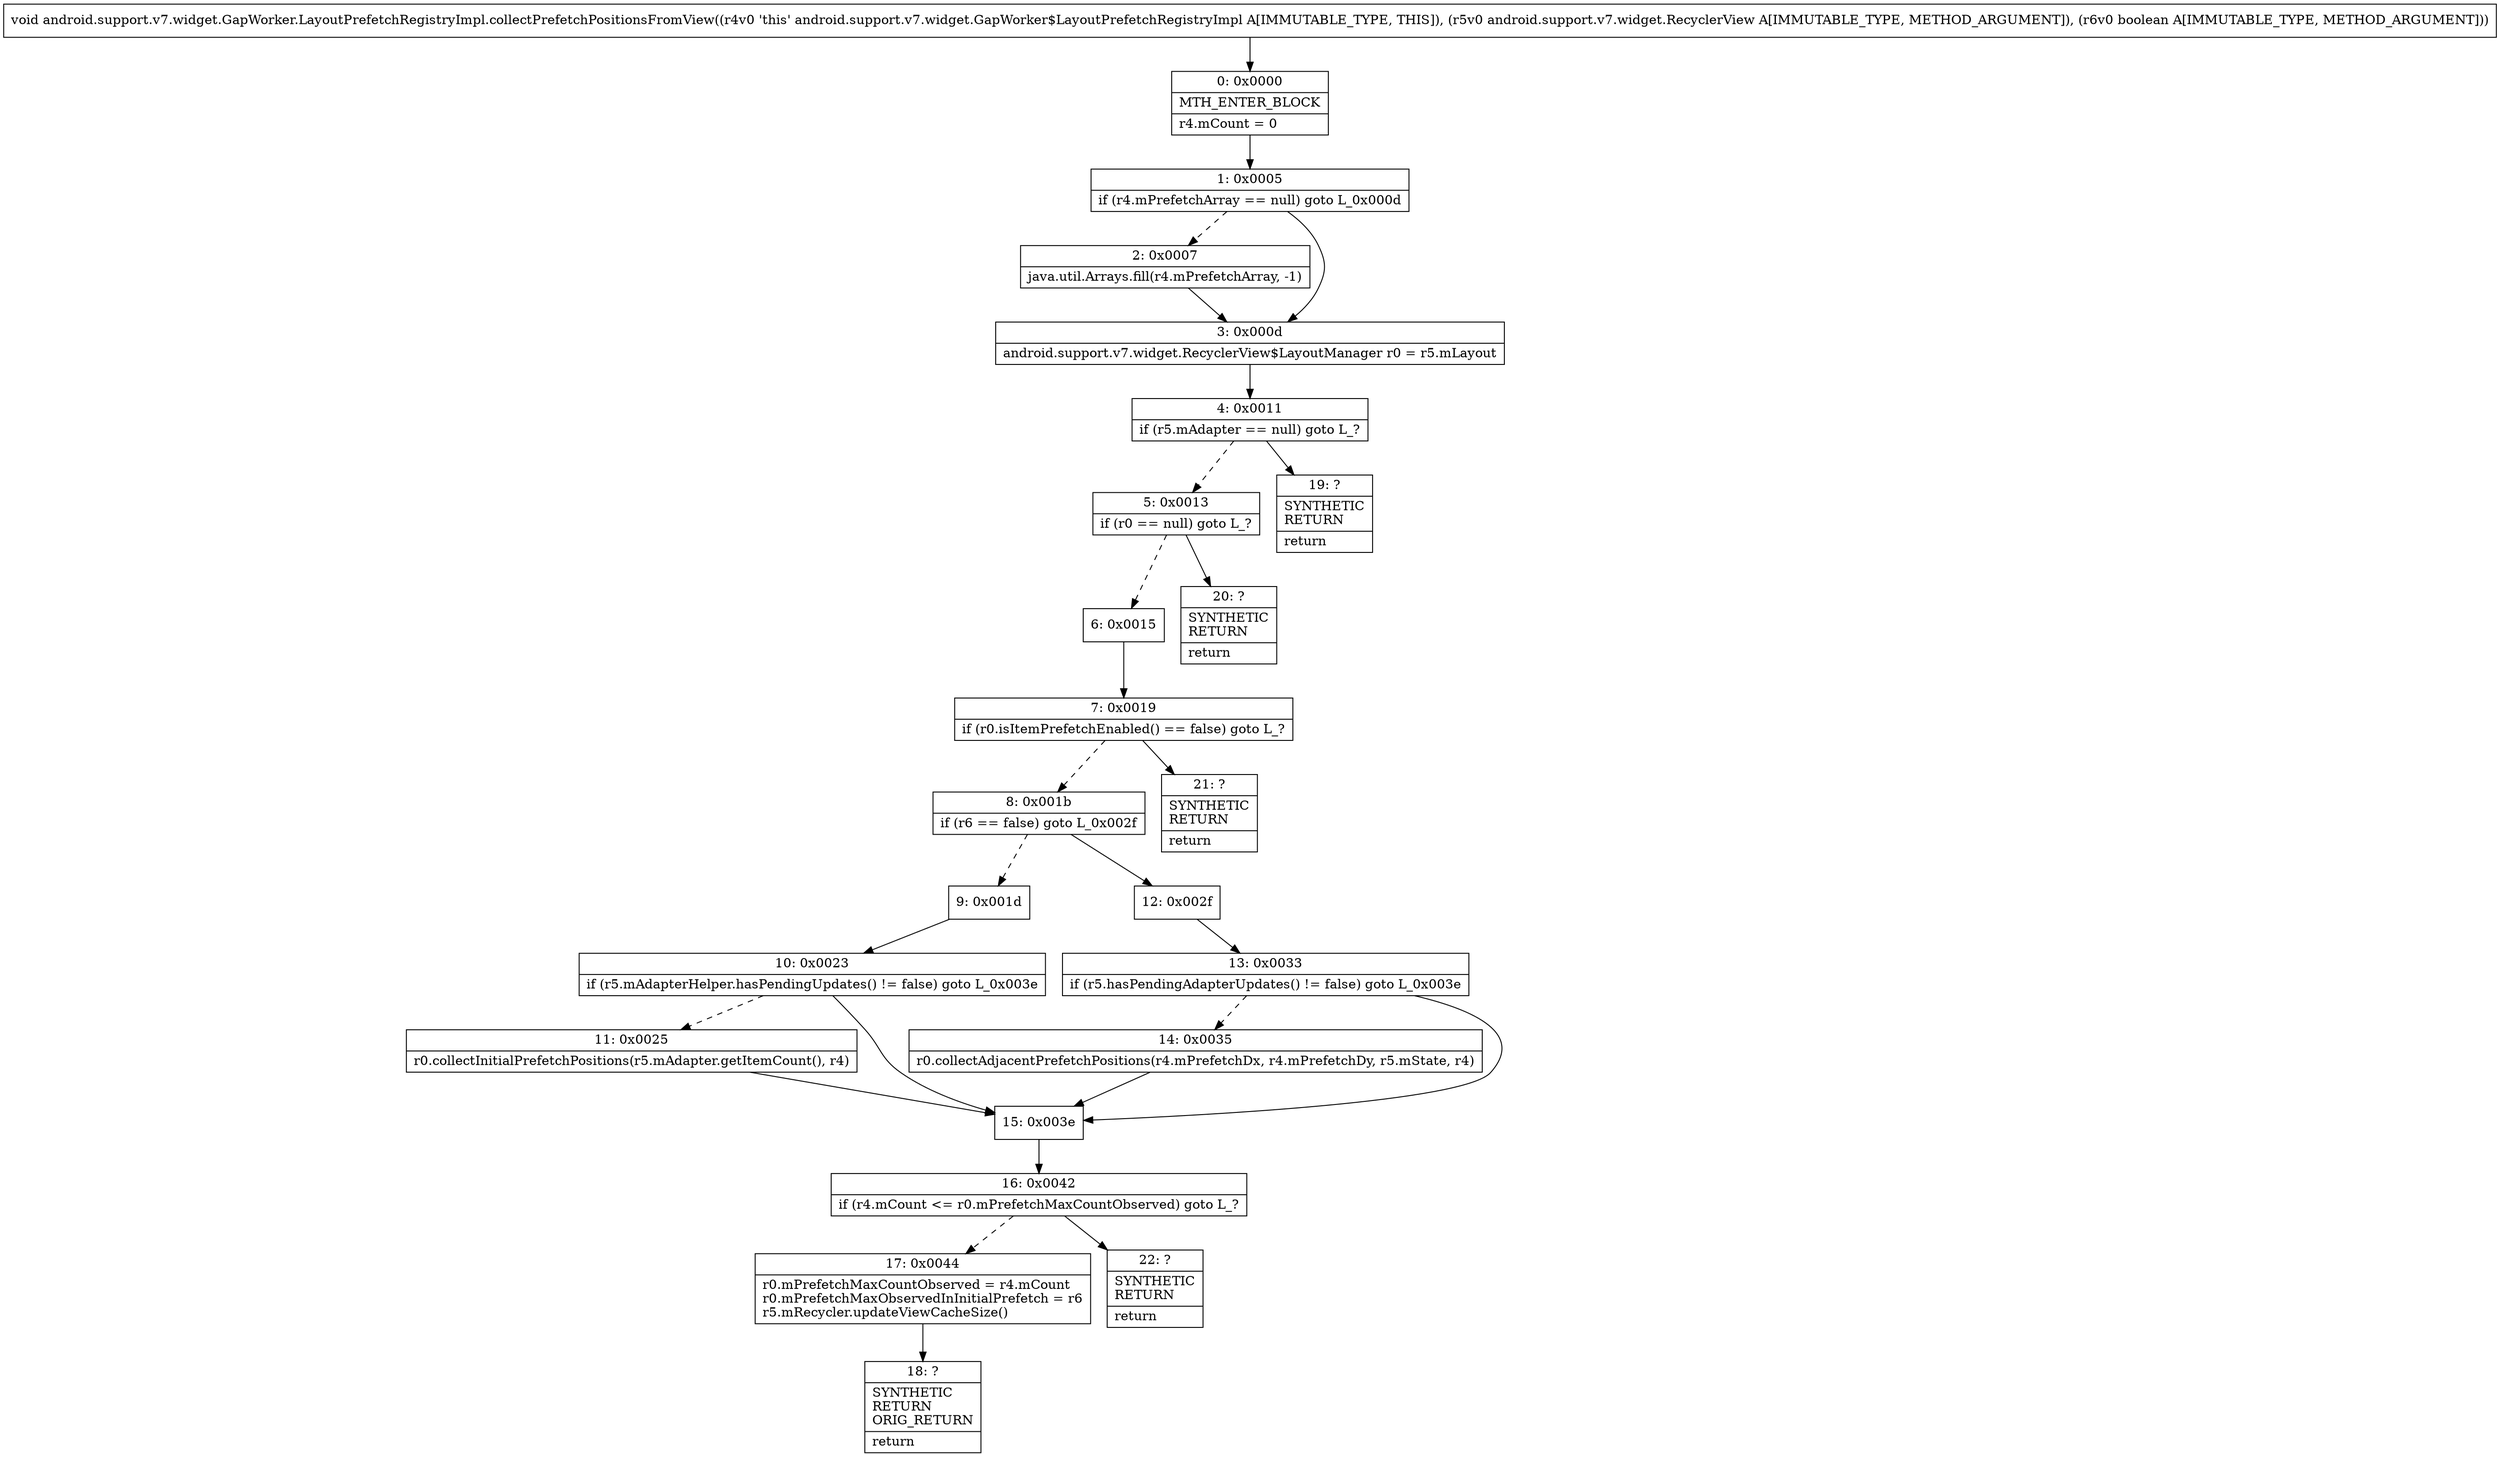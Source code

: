 digraph "CFG forandroid.support.v7.widget.GapWorker.LayoutPrefetchRegistryImpl.collectPrefetchPositionsFromView(Landroid\/support\/v7\/widget\/RecyclerView;Z)V" {
Node_0 [shape=record,label="{0\:\ 0x0000|MTH_ENTER_BLOCK\l|r4.mCount = 0\l}"];
Node_1 [shape=record,label="{1\:\ 0x0005|if (r4.mPrefetchArray == null) goto L_0x000d\l}"];
Node_2 [shape=record,label="{2\:\ 0x0007|java.util.Arrays.fill(r4.mPrefetchArray, \-1)\l}"];
Node_3 [shape=record,label="{3\:\ 0x000d|android.support.v7.widget.RecyclerView$LayoutManager r0 = r5.mLayout\l}"];
Node_4 [shape=record,label="{4\:\ 0x0011|if (r5.mAdapter == null) goto L_?\l}"];
Node_5 [shape=record,label="{5\:\ 0x0013|if (r0 == null) goto L_?\l}"];
Node_6 [shape=record,label="{6\:\ 0x0015}"];
Node_7 [shape=record,label="{7\:\ 0x0019|if (r0.isItemPrefetchEnabled() == false) goto L_?\l}"];
Node_8 [shape=record,label="{8\:\ 0x001b|if (r6 == false) goto L_0x002f\l}"];
Node_9 [shape=record,label="{9\:\ 0x001d}"];
Node_10 [shape=record,label="{10\:\ 0x0023|if (r5.mAdapterHelper.hasPendingUpdates() != false) goto L_0x003e\l}"];
Node_11 [shape=record,label="{11\:\ 0x0025|r0.collectInitialPrefetchPositions(r5.mAdapter.getItemCount(), r4)\l}"];
Node_12 [shape=record,label="{12\:\ 0x002f}"];
Node_13 [shape=record,label="{13\:\ 0x0033|if (r5.hasPendingAdapterUpdates() != false) goto L_0x003e\l}"];
Node_14 [shape=record,label="{14\:\ 0x0035|r0.collectAdjacentPrefetchPositions(r4.mPrefetchDx, r4.mPrefetchDy, r5.mState, r4)\l}"];
Node_15 [shape=record,label="{15\:\ 0x003e}"];
Node_16 [shape=record,label="{16\:\ 0x0042|if (r4.mCount \<= r0.mPrefetchMaxCountObserved) goto L_?\l}"];
Node_17 [shape=record,label="{17\:\ 0x0044|r0.mPrefetchMaxCountObserved = r4.mCount\lr0.mPrefetchMaxObservedInInitialPrefetch = r6\lr5.mRecycler.updateViewCacheSize()\l}"];
Node_18 [shape=record,label="{18\:\ ?|SYNTHETIC\lRETURN\lORIG_RETURN\l|return\l}"];
Node_19 [shape=record,label="{19\:\ ?|SYNTHETIC\lRETURN\l|return\l}"];
Node_20 [shape=record,label="{20\:\ ?|SYNTHETIC\lRETURN\l|return\l}"];
Node_21 [shape=record,label="{21\:\ ?|SYNTHETIC\lRETURN\l|return\l}"];
Node_22 [shape=record,label="{22\:\ ?|SYNTHETIC\lRETURN\l|return\l}"];
MethodNode[shape=record,label="{void android.support.v7.widget.GapWorker.LayoutPrefetchRegistryImpl.collectPrefetchPositionsFromView((r4v0 'this' android.support.v7.widget.GapWorker$LayoutPrefetchRegistryImpl A[IMMUTABLE_TYPE, THIS]), (r5v0 android.support.v7.widget.RecyclerView A[IMMUTABLE_TYPE, METHOD_ARGUMENT]), (r6v0 boolean A[IMMUTABLE_TYPE, METHOD_ARGUMENT])) }"];
MethodNode -> Node_0;
Node_0 -> Node_1;
Node_1 -> Node_2[style=dashed];
Node_1 -> Node_3;
Node_2 -> Node_3;
Node_3 -> Node_4;
Node_4 -> Node_5[style=dashed];
Node_4 -> Node_19;
Node_5 -> Node_6[style=dashed];
Node_5 -> Node_20;
Node_6 -> Node_7;
Node_7 -> Node_8[style=dashed];
Node_7 -> Node_21;
Node_8 -> Node_9[style=dashed];
Node_8 -> Node_12;
Node_9 -> Node_10;
Node_10 -> Node_11[style=dashed];
Node_10 -> Node_15;
Node_11 -> Node_15;
Node_12 -> Node_13;
Node_13 -> Node_14[style=dashed];
Node_13 -> Node_15;
Node_14 -> Node_15;
Node_15 -> Node_16;
Node_16 -> Node_17[style=dashed];
Node_16 -> Node_22;
Node_17 -> Node_18;
}

